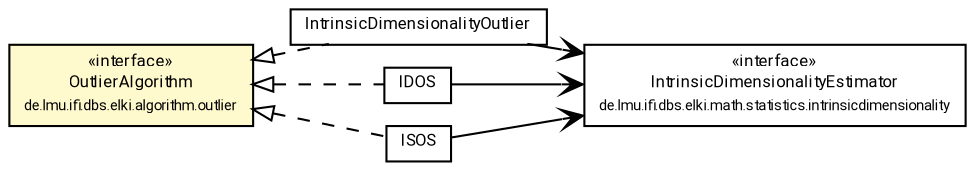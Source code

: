 #!/usr/local/bin/dot
#
# Class diagram 
# Generated by UMLGraph version R5_7_2-60-g0e99a6 (http://www.spinellis.gr/umlgraph/)
#

digraph G {
	graph [fontnames="svg"]
	edge [fontname="Roboto",fontsize=7,labelfontname="Roboto",labelfontsize=7,color="black"];
	node [fontname="Roboto",fontcolor="black",fontsize=8,shape=plaintext,margin=0,width=0,height=0];
	nodesep=0.15;
	ranksep=0.25;
	rankdir=LR;
	// de.lmu.ifi.dbs.elki.math.statistics.intrinsicdimensionality.IntrinsicDimensionalityEstimator
	c778460 [label=<<table title="de.lmu.ifi.dbs.elki.math.statistics.intrinsicdimensionality.IntrinsicDimensionalityEstimator" border="0" cellborder="1" cellspacing="0" cellpadding="2" href="../../../math/statistics/intrinsicdimensionality/IntrinsicDimensionalityEstimator.html" target="_parent">
		<tr><td><table border="0" cellspacing="0" cellpadding="1">
		<tr><td align="center" balign="center"> &#171;interface&#187; </td></tr>
		<tr><td align="center" balign="center"> <font face="Roboto">IntrinsicDimensionalityEstimator</font> </td></tr>
		<tr><td align="center" balign="center"> <font face="Roboto" point-size="7.0">de.lmu.ifi.dbs.elki.math.statistics.intrinsicdimensionality</font> </td></tr>
		</table></td></tr>
		</table>>, URL="../../../math/statistics/intrinsicdimensionality/IntrinsicDimensionalityEstimator.html"];
	// de.lmu.ifi.dbs.elki.algorithm.outlier.OutlierAlgorithm
	c779837 [label=<<table title="de.lmu.ifi.dbs.elki.algorithm.outlier.OutlierAlgorithm" border="0" cellborder="1" cellspacing="0" cellpadding="2" bgcolor="LemonChiffon" href="../OutlierAlgorithm.html" target="_parent">
		<tr><td><table border="0" cellspacing="0" cellpadding="1">
		<tr><td align="center" balign="center"> &#171;interface&#187; </td></tr>
		<tr><td align="center" balign="center"> <font face="Roboto">OutlierAlgorithm</font> </td></tr>
		<tr><td align="center" balign="center"> <font face="Roboto" point-size="7.0">de.lmu.ifi.dbs.elki.algorithm.outlier</font> </td></tr>
		</table></td></tr>
		</table>>, URL="../OutlierAlgorithm.html"];
	// de.lmu.ifi.dbs.elki.algorithm.outlier.intrinsic.IntrinsicDimensionalityOutlier<O>
	c779838 [label=<<table title="de.lmu.ifi.dbs.elki.algorithm.outlier.intrinsic.IntrinsicDimensionalityOutlier" border="0" cellborder="1" cellspacing="0" cellpadding="2" href="IntrinsicDimensionalityOutlier.html" target="_parent">
		<tr><td><table border="0" cellspacing="0" cellpadding="1">
		<tr><td align="center" balign="center"> <font face="Roboto">IntrinsicDimensionalityOutlier</font> </td></tr>
		</table></td></tr>
		</table>>, URL="IntrinsicDimensionalityOutlier.html"];
	// de.lmu.ifi.dbs.elki.algorithm.outlier.intrinsic.IDOS<O>
	c779840 [label=<<table title="de.lmu.ifi.dbs.elki.algorithm.outlier.intrinsic.IDOS" border="0" cellborder="1" cellspacing="0" cellpadding="2" href="IDOS.html" target="_parent">
		<tr><td><table border="0" cellspacing="0" cellpadding="1">
		<tr><td align="center" balign="center"> <font face="Roboto">IDOS</font> </td></tr>
		</table></td></tr>
		</table>>, URL="IDOS.html"];
	// de.lmu.ifi.dbs.elki.algorithm.outlier.intrinsic.ISOS<O>
	c779842 [label=<<table title="de.lmu.ifi.dbs.elki.algorithm.outlier.intrinsic.ISOS" border="0" cellborder="1" cellspacing="0" cellpadding="2" href="ISOS.html" target="_parent">
		<tr><td><table border="0" cellspacing="0" cellpadding="1">
		<tr><td align="center" balign="center"> <font face="Roboto">ISOS</font> </td></tr>
		</table></td></tr>
		</table>>, URL="ISOS.html"];
	// de.lmu.ifi.dbs.elki.algorithm.outlier.intrinsic.IntrinsicDimensionalityOutlier<O> implements de.lmu.ifi.dbs.elki.algorithm.outlier.OutlierAlgorithm
	c779837 -> c779838 [arrowtail=empty,style=dashed,dir=back,weight=9];
	// de.lmu.ifi.dbs.elki.algorithm.outlier.intrinsic.IDOS<O> implements de.lmu.ifi.dbs.elki.algorithm.outlier.OutlierAlgorithm
	c779837 -> c779840 [arrowtail=empty,style=dashed,dir=back,weight=9];
	// de.lmu.ifi.dbs.elki.algorithm.outlier.intrinsic.ISOS<O> implements de.lmu.ifi.dbs.elki.algorithm.outlier.OutlierAlgorithm
	c779837 -> c779842 [arrowtail=empty,style=dashed,dir=back,weight=9];
	// de.lmu.ifi.dbs.elki.algorithm.outlier.intrinsic.IntrinsicDimensionalityOutlier<O> navassoc de.lmu.ifi.dbs.elki.math.statistics.intrinsicdimensionality.IntrinsicDimensionalityEstimator
	c779838 -> c778460 [arrowhead=open,weight=1];
	// de.lmu.ifi.dbs.elki.algorithm.outlier.intrinsic.IDOS<O> navassoc de.lmu.ifi.dbs.elki.math.statistics.intrinsicdimensionality.IntrinsicDimensionalityEstimator
	c779840 -> c778460 [arrowhead=open,weight=1];
	// de.lmu.ifi.dbs.elki.algorithm.outlier.intrinsic.ISOS<O> navassoc de.lmu.ifi.dbs.elki.math.statistics.intrinsicdimensionality.IntrinsicDimensionalityEstimator
	c779842 -> c778460 [arrowhead=open,weight=1];
}

